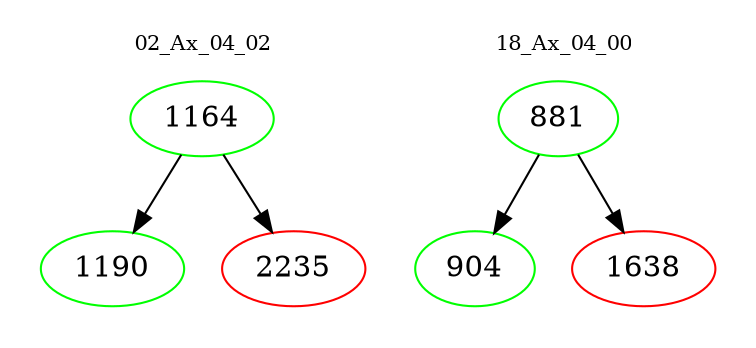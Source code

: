 digraph{
subgraph cluster_0 {
color = white
label = "02_Ax_04_02";
fontsize=10;
T0_1164 [label="1164", color="green"]
T0_1164 -> T0_1190 [color="black"]
T0_1190 [label="1190", color="green"]
T0_1164 -> T0_2235 [color="black"]
T0_2235 [label="2235", color="red"]
}
subgraph cluster_1 {
color = white
label = "18_Ax_04_00";
fontsize=10;
T1_881 [label="881", color="green"]
T1_881 -> T1_904 [color="black"]
T1_904 [label="904", color="green"]
T1_881 -> T1_1638 [color="black"]
T1_1638 [label="1638", color="red"]
}
}
